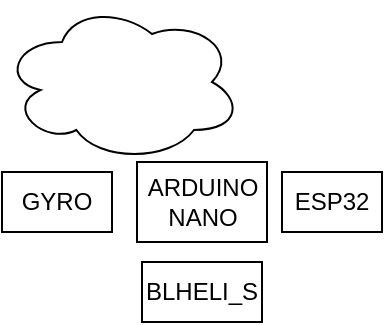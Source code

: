 <mxfile version="20.8.3" type="github">
  <diagram id="8vNx4InrF79e0OAAPr4_" name="Page-1">
    <mxGraphModel dx="1434" dy="834" grid="1" gridSize="10" guides="1" tooltips="1" connect="1" arrows="1" fold="1" page="1" pageScale="1" pageWidth="850" pageHeight="1100" math="0" shadow="0">
      <root>
        <mxCell id="0" />
        <mxCell id="1" parent="0" />
        <mxCell id="WZK61ffC5O9m6mDSMPFP-7" value="GYRO" style="rounded=0;whiteSpace=wrap;html=1;" vertex="1" parent="1">
          <mxGeometry x="340" y="425" width="55" height="30" as="geometry" />
        </mxCell>
        <mxCell id="WZK61ffC5O9m6mDSMPFP-8" value="ARDUINO NANO" style="rounded=0;whiteSpace=wrap;html=1;" vertex="1" parent="1">
          <mxGeometry x="407.5" y="420" width="65" height="40" as="geometry" />
        </mxCell>
        <mxCell id="WZK61ffC5O9m6mDSMPFP-9" value="ESP32" style="rounded=0;whiteSpace=wrap;html=1;" vertex="1" parent="1">
          <mxGeometry x="480" y="425" width="50" height="30" as="geometry" />
        </mxCell>
        <mxCell id="WZK61ffC5O9m6mDSMPFP-10" value="BLHELI_S" style="rounded=0;whiteSpace=wrap;html=1;" vertex="1" parent="1">
          <mxGeometry x="410" y="470" width="60" height="30" as="geometry" />
        </mxCell>
        <mxCell id="WZK61ffC5O9m6mDSMPFP-11" value="" style="ellipse;shape=cloud;whiteSpace=wrap;html=1;" vertex="1" parent="1">
          <mxGeometry x="340" y="340" width="120" height="80" as="geometry" />
        </mxCell>
      </root>
    </mxGraphModel>
  </diagram>
</mxfile>
